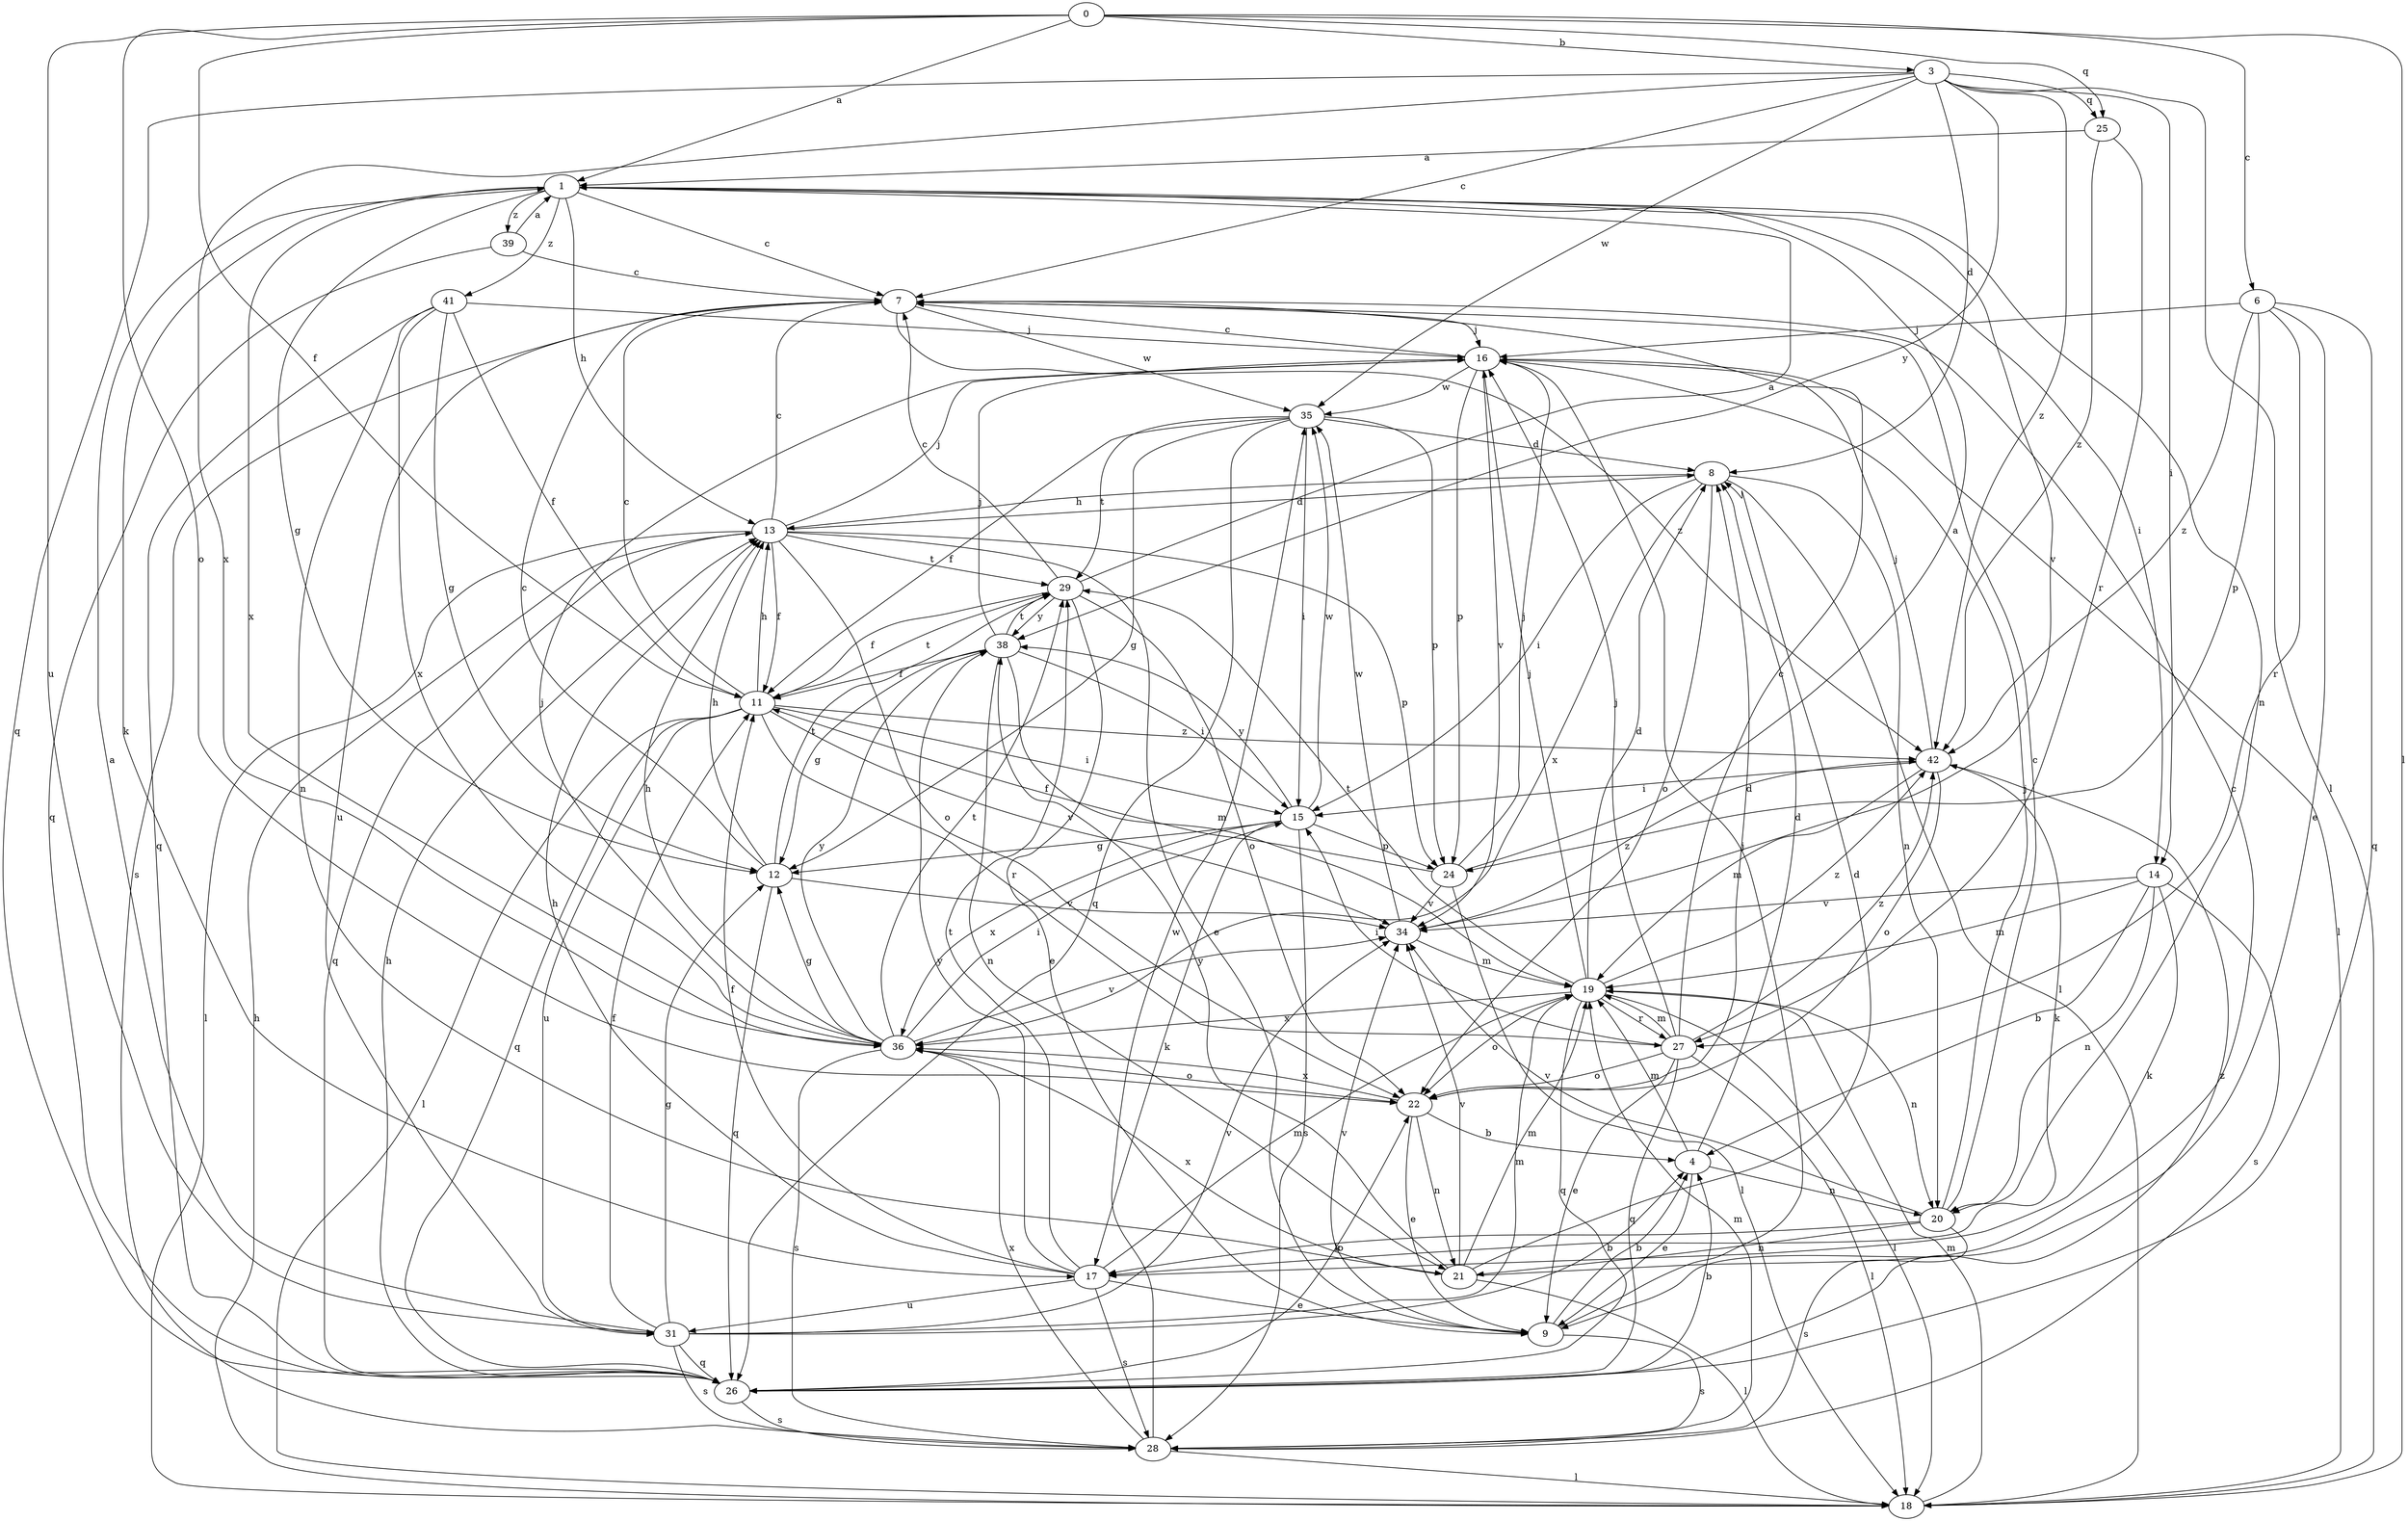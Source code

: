 strict digraph  {
0;
1;
3;
4;
6;
7;
8;
9;
11;
12;
13;
14;
15;
16;
17;
18;
19;
20;
21;
22;
24;
25;
26;
27;
28;
29;
31;
34;
35;
36;
38;
39;
41;
42;
0 -> 1  [label=a];
0 -> 3  [label=b];
0 -> 6  [label=c];
0 -> 11  [label=f];
0 -> 18  [label=l];
0 -> 22  [label=o];
0 -> 25  [label=q];
0 -> 31  [label=u];
1 -> 7  [label=c];
1 -> 12  [label=g];
1 -> 13  [label=h];
1 -> 14  [label=i];
1 -> 17  [label=k];
1 -> 20  [label=n];
1 -> 34  [label=v];
1 -> 36  [label=x];
1 -> 39  [label=z];
1 -> 41  [label=z];
3 -> 7  [label=c];
3 -> 8  [label=d];
3 -> 14  [label=i];
3 -> 18  [label=l];
3 -> 25  [label=q];
3 -> 26  [label=q];
3 -> 35  [label=w];
3 -> 36  [label=x];
3 -> 38  [label=y];
3 -> 42  [label=z];
4 -> 8  [label=d];
4 -> 9  [label=e];
4 -> 19  [label=m];
4 -> 20  [label=n];
6 -> 9  [label=e];
6 -> 16  [label=j];
6 -> 24  [label=p];
6 -> 26  [label=q];
6 -> 27  [label=r];
6 -> 42  [label=z];
7 -> 16  [label=j];
7 -> 28  [label=s];
7 -> 31  [label=u];
7 -> 35  [label=w];
7 -> 42  [label=z];
8 -> 13  [label=h];
8 -> 15  [label=i];
8 -> 18  [label=l];
8 -> 20  [label=n];
8 -> 22  [label=o];
8 -> 36  [label=x];
9 -> 4  [label=b];
9 -> 16  [label=j];
9 -> 28  [label=s];
9 -> 34  [label=v];
11 -> 7  [label=c];
11 -> 13  [label=h];
11 -> 15  [label=i];
11 -> 18  [label=l];
11 -> 26  [label=q];
11 -> 27  [label=r];
11 -> 29  [label=t];
11 -> 31  [label=u];
11 -> 34  [label=v];
11 -> 42  [label=z];
12 -> 7  [label=c];
12 -> 13  [label=h];
12 -> 26  [label=q];
12 -> 29  [label=t];
12 -> 34  [label=v];
13 -> 7  [label=c];
13 -> 8  [label=d];
13 -> 9  [label=e];
13 -> 11  [label=f];
13 -> 16  [label=j];
13 -> 18  [label=l];
13 -> 22  [label=o];
13 -> 24  [label=p];
13 -> 26  [label=q];
13 -> 29  [label=t];
14 -> 4  [label=b];
14 -> 17  [label=k];
14 -> 19  [label=m];
14 -> 20  [label=n];
14 -> 28  [label=s];
14 -> 34  [label=v];
15 -> 12  [label=g];
15 -> 17  [label=k];
15 -> 24  [label=p];
15 -> 28  [label=s];
15 -> 35  [label=w];
15 -> 36  [label=x];
15 -> 38  [label=y];
16 -> 7  [label=c];
16 -> 18  [label=l];
16 -> 24  [label=p];
16 -> 34  [label=v];
16 -> 35  [label=w];
17 -> 9  [label=e];
17 -> 11  [label=f];
17 -> 13  [label=h];
17 -> 19  [label=m];
17 -> 28  [label=s];
17 -> 29  [label=t];
17 -> 31  [label=u];
17 -> 38  [label=y];
18 -> 13  [label=h];
18 -> 19  [label=m];
19 -> 8  [label=d];
19 -> 16  [label=j];
19 -> 18  [label=l];
19 -> 20  [label=n];
19 -> 22  [label=o];
19 -> 26  [label=q];
19 -> 27  [label=r];
19 -> 29  [label=t];
19 -> 36  [label=x];
19 -> 42  [label=z];
20 -> 7  [label=c];
20 -> 16  [label=j];
20 -> 17  [label=k];
20 -> 21  [label=n];
20 -> 28  [label=s];
20 -> 34  [label=v];
21 -> 7  [label=c];
21 -> 8  [label=d];
21 -> 18  [label=l];
21 -> 19  [label=m];
21 -> 34  [label=v];
21 -> 36  [label=x];
21 -> 38  [label=y];
22 -> 4  [label=b];
22 -> 8  [label=d];
22 -> 9  [label=e];
22 -> 21  [label=n];
22 -> 36  [label=x];
24 -> 1  [label=a];
24 -> 11  [label=f];
24 -> 16  [label=j];
24 -> 18  [label=l];
24 -> 34  [label=v];
25 -> 1  [label=a];
25 -> 27  [label=r];
25 -> 42  [label=z];
26 -> 4  [label=b];
26 -> 13  [label=h];
26 -> 22  [label=o];
26 -> 28  [label=s];
26 -> 42  [label=z];
27 -> 7  [label=c];
27 -> 9  [label=e];
27 -> 15  [label=i];
27 -> 16  [label=j];
27 -> 18  [label=l];
27 -> 19  [label=m];
27 -> 22  [label=o];
27 -> 26  [label=q];
27 -> 42  [label=z];
28 -> 18  [label=l];
28 -> 19  [label=m];
28 -> 35  [label=w];
28 -> 36  [label=x];
29 -> 1  [label=a];
29 -> 7  [label=c];
29 -> 9  [label=e];
29 -> 11  [label=f];
29 -> 22  [label=o];
29 -> 38  [label=y];
31 -> 1  [label=a];
31 -> 4  [label=b];
31 -> 11  [label=f];
31 -> 12  [label=g];
31 -> 19  [label=m];
31 -> 26  [label=q];
31 -> 28  [label=s];
31 -> 34  [label=v];
34 -> 19  [label=m];
34 -> 35  [label=w];
34 -> 42  [label=z];
35 -> 8  [label=d];
35 -> 11  [label=f];
35 -> 12  [label=g];
35 -> 15  [label=i];
35 -> 24  [label=p];
35 -> 26  [label=q];
35 -> 29  [label=t];
36 -> 12  [label=g];
36 -> 13  [label=h];
36 -> 15  [label=i];
36 -> 16  [label=j];
36 -> 22  [label=o];
36 -> 28  [label=s];
36 -> 29  [label=t];
36 -> 34  [label=v];
36 -> 38  [label=y];
38 -> 11  [label=f];
38 -> 12  [label=g];
38 -> 15  [label=i];
38 -> 16  [label=j];
38 -> 19  [label=m];
38 -> 21  [label=n];
38 -> 29  [label=t];
39 -> 1  [label=a];
39 -> 7  [label=c];
39 -> 26  [label=q];
41 -> 11  [label=f];
41 -> 12  [label=g];
41 -> 16  [label=j];
41 -> 21  [label=n];
41 -> 26  [label=q];
41 -> 36  [label=x];
42 -> 15  [label=i];
42 -> 16  [label=j];
42 -> 17  [label=k];
42 -> 19  [label=m];
42 -> 22  [label=o];
}
